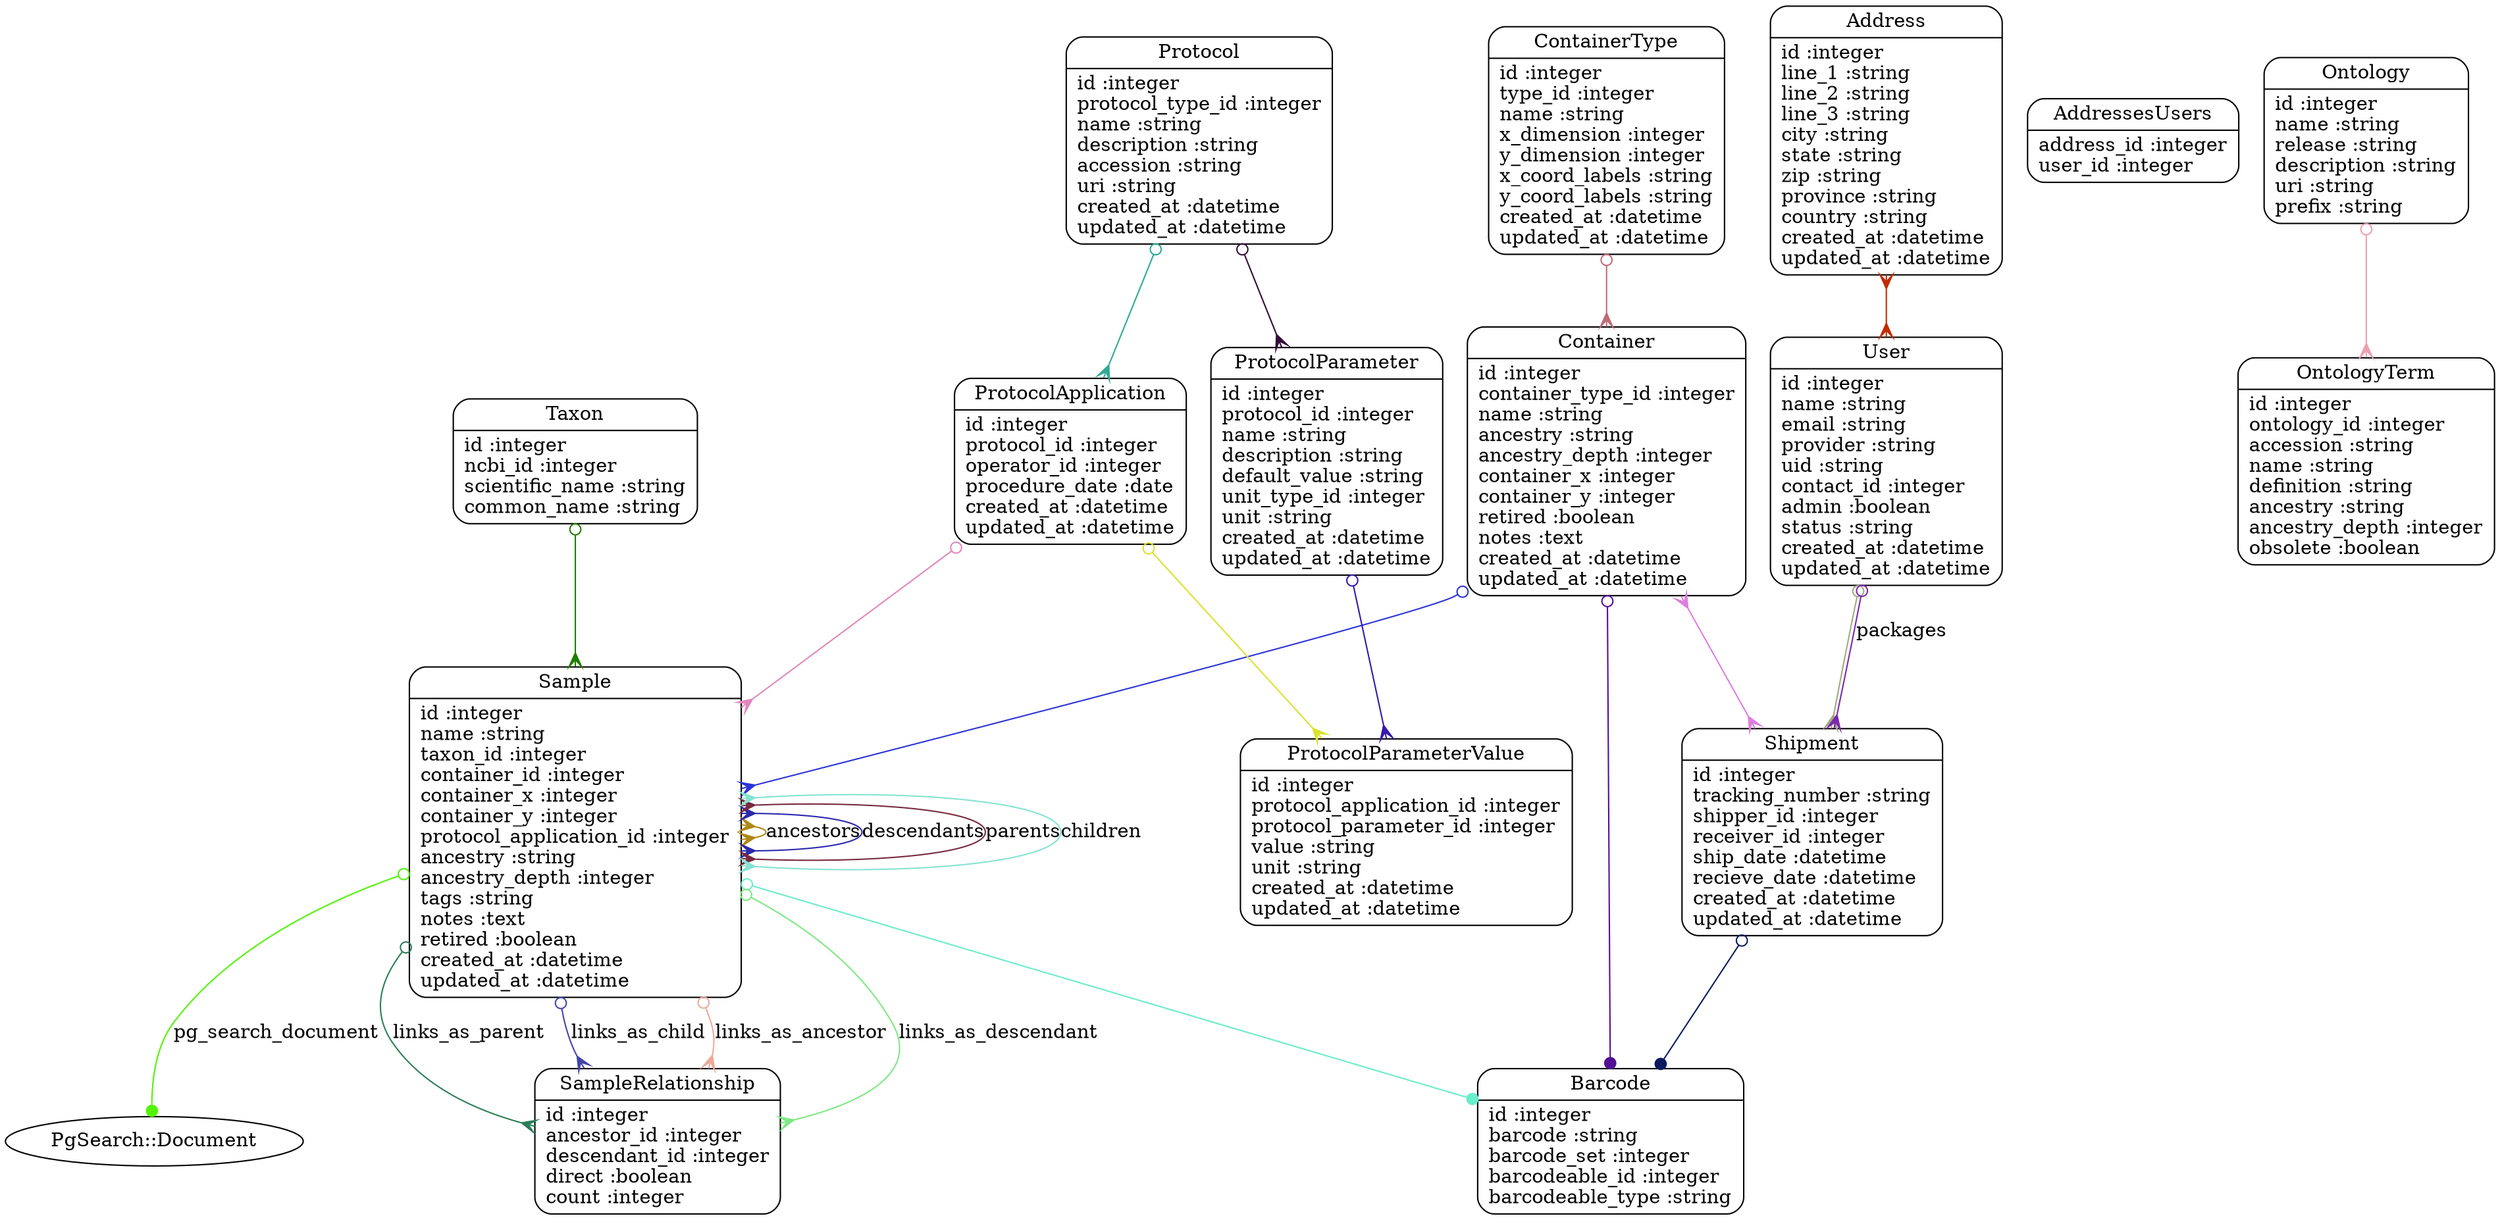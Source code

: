 digraph models_diagram {
	graph[overlap=false, splines=true]
	"Address" [shape=Mrecord, label="{Address|id :integer\lline_1 :string\lline_2 :string\lline_3 :string\lcity :string\lstate :string\lzip :string\lprovince :string\lcountry :string\lcreated_at :datetime\lupdated_at :datetime\l}"]
	"AddressesUsers" [shape=Mrecord, label="{AddressesUsers|address_id :integer\luser_id :integer\l}"]
	"Barcode" [shape=Mrecord, label="{Barcode|id :integer\lbarcode :string\lbarcode_set :integer\lbarcodeable_id :integer\lbarcodeable_type :string\l}"]
	"Container" [shape=Mrecord, label="{Container|id :integer\lcontainer_type_id :integer\lname :string\lancestry :string\lancestry_depth :integer\lcontainer_x :integer\lcontainer_y :integer\lretired :boolean\lnotes :text\lcreated_at :datetime\lupdated_at :datetime\l}"]
	"ContainerType" [shape=Mrecord, label="{ContainerType|id :integer\ltype_id :integer\lname :string\lx_dimension :integer\ly_dimension :integer\lx_coord_labels :string\ly_coord_labels :string\lcreated_at :datetime\lupdated_at :datetime\l}"]
	"Ontology" [shape=Mrecord, label="{Ontology|id :integer\lname :string\lrelease :string\ldescription :string\luri :string\lprefix :string\l}"]
	"OntologyTerm" [shape=Mrecord, label="{OntologyTerm|id :integer\lontology_id :integer\laccession :string\lname :string\ldefinition :string\lancestry :string\lancestry_depth :integer\lobsolete :boolean\l}"]
	"Protocol" [shape=Mrecord, label="{Protocol|id :integer\lprotocol_type_id :integer\lname :string\ldescription :string\laccession :string\luri :string\lcreated_at :datetime\lupdated_at :datetime\l}"]
	"ProtocolApplication" [shape=Mrecord, label="{ProtocolApplication|id :integer\lprotocol_id :integer\loperator_id :integer\lprocedure_date :date\lcreated_at :datetime\lupdated_at :datetime\l}"]
	"ProtocolParameter" [shape=Mrecord, label="{ProtocolParameter|id :integer\lprotocol_id :integer\lname :string\ldescription :string\ldefault_value :string\lunit_type_id :integer\lunit :string\lcreated_at :datetime\lupdated_at :datetime\l}"]
	"ProtocolParameterValue" [shape=Mrecord, label="{ProtocolParameterValue|id :integer\lprotocol_application_id :integer\lprotocol_parameter_id :integer\lvalue :string\lunit :string\lcreated_at :datetime\lupdated_at :datetime\l}"]
	"Sample" [shape=Mrecord, label="{Sample|id :integer\lname :string\ltaxon_id :integer\lcontainer_id :integer\lcontainer_x :integer\lcontainer_y :integer\lprotocol_application_id :integer\lancestry :string\lancestry_depth :integer\ltags :string\lnotes :text\lretired :boolean\lcreated_at :datetime\lupdated_at :datetime\l}"]
	"SampleRelationship" [shape=Mrecord, label="{SampleRelationship|id :integer\lancestor_id :integer\ldescendant_id :integer\ldirect :boolean\lcount :integer\l}"]
	"Shipment" [shape=Mrecord, label="{Shipment|id :integer\ltracking_number :string\lshipper_id :integer\lreceiver_id :integer\lship_date :datetime\lrecieve_date :datetime\lcreated_at :datetime\lupdated_at :datetime\l}"]
	"Taxon" [shape=Mrecord, label="{Taxon|id :integer\lncbi_id :integer\lscientific_name :string\lcommon_name :string\l}"]
	"User" [shape=Mrecord, label="{User|id :integer\lname :string\lemail :string\lprovider :string\luid :string\lcontact_id :integer\ladmin :boolean\lstatus :string\lcreated_at :datetime\lupdated_at :datetime\l}"]
	"Address" -> "User" [arrowtail=crow, arrowhead=crow, dir=both color="#C02D01"]
	"Container" -> "Sample" [arrowtail=odot, arrowhead=crow, dir=both color="#2B34D7"]
	"Container" -> "Barcode" [arrowtail=odot, arrowhead=dot, dir=both color="#530F95"]
	"Container" -> "Shipment" [arrowtail=crow, arrowhead=crow, dir=both color="#DD7EDE"]
	"ContainerType" -> "Container" [arrowtail=odot, arrowhead=crow, dir=both color="#C06B78"]
	"Ontology" -> "OntologyTerm" [arrowtail=odot, arrowhead=crow, dir=both color="#EEA0B1"]
	"Protocol" -> "ProtocolApplication" [arrowtail=odot, arrowhead=crow, dir=both color="#2FA995"]
	"Protocol" -> "ProtocolParameter" [arrowtail=odot, arrowhead=crow, dir=both color="#340B39"]
	"ProtocolApplication" -> "Sample" [arrowtail=odot, arrowhead=crow, dir=both color="#E286BC"]
	"ProtocolApplication" -> "ProtocolParameterValue" [arrowtail=odot, arrowhead=crow, dir=both color="#DBE22D"]
	"ProtocolParameter" -> "ProtocolParameterValue" [arrowtail=odot, arrowhead=crow, dir=both color="#3618AC"]
	"Sample" -> "Barcode" [arrowtail=odot, arrowhead=dot, dir=both color="#6AEDCA"]
	"Sample" -> "SampleRelationship" [label="links_as_ancestor", arrowtail=odot, arrowhead=crow, dir=both color="#ECAA9A"]
	"Sample" -> "SampleRelationship" [label="links_as_descendant", arrowtail=odot, arrowhead=crow, dir=both color="#7EE882"]
	"Sample" -> "Sample" [label="ancestors", arrowtail=crow, arrowhead=crow, dir=both color="#AE8814"]
	"Sample" -> "Sample" [label="descendants", arrowtail=crow, arrowhead=crow, dir=both color="#2C29AC"]
	"Sample" -> "SampleRelationship" [label="links_as_parent", arrowtail=odot, arrowhead=crow, dir=both color="#2B7E58"]
	"Sample" -> "SampleRelationship" [label="links_as_child", arrowtail=odot, arrowhead=crow, dir=both color="#4345AA"]
	"Sample" -> "Sample" [label="parents", arrowtail=crow, arrowhead=crow, dir=both color="#782A40"]
	"Sample" -> "Sample" [label="children", arrowtail=crow, arrowhead=crow, dir=both color="#85E3D1"]
	"Sample" -> "PgSearch::Document" [label="pg_search_document", arrowtail=odot, arrowhead=dot, dir=both color="#52F405"]
	"Shipment" -> "Barcode" [arrowtail=odot, arrowhead=dot, dir=both color="#0C1B5D"]
	"Taxon" -> "Sample" [arrowtail=odot, arrowhead=crow, dir=both color="#217D04"]
	"User" -> "Shipment" [arrowtail=odot, arrowhead=crow, dir=both color="#9FAB82"]
	"User" -> "Shipment" [label="packages", arrowtail=odot, arrowhead=crow, dir=both color="#7E27AF"]
}
